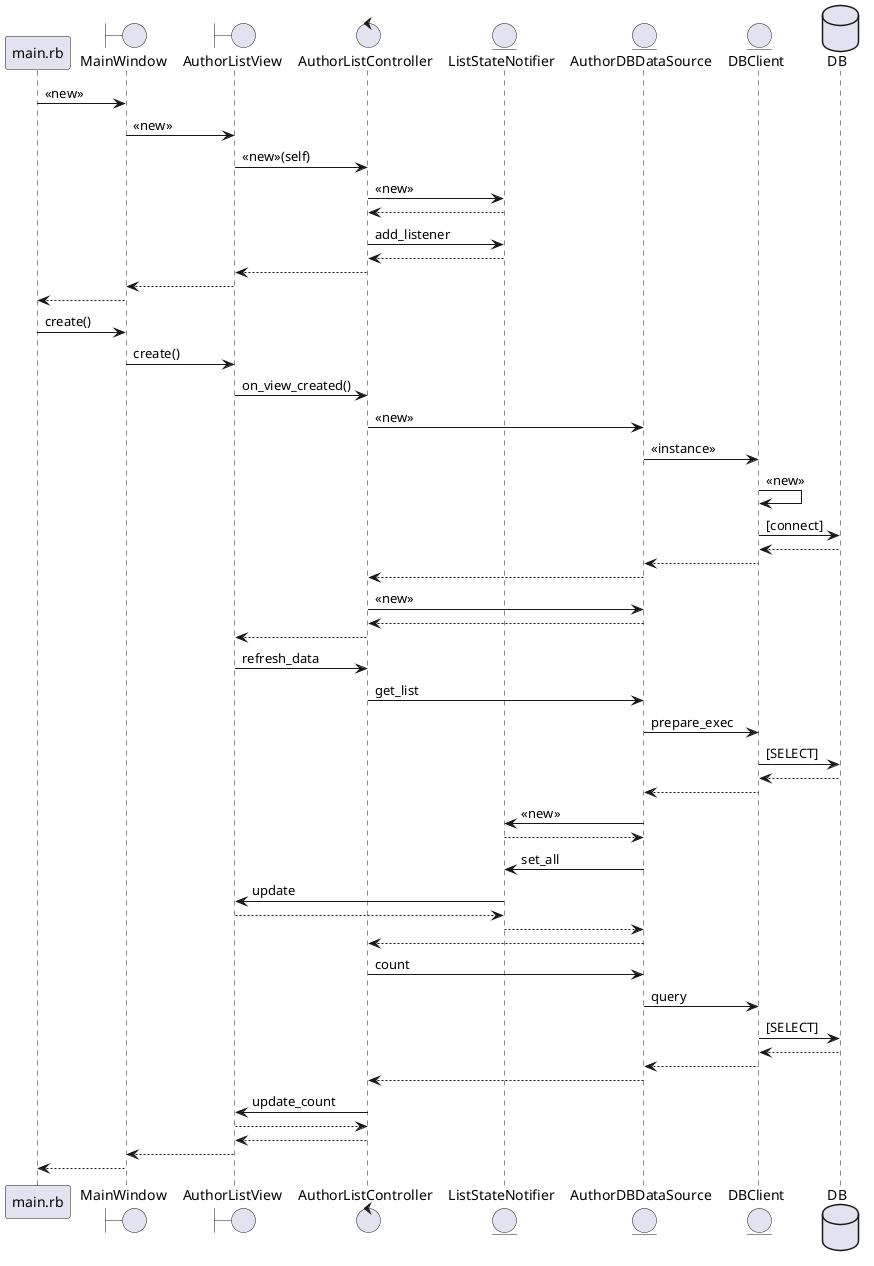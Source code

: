 @startuml
participant "main.rb"                       as main




boundary    "MainWindow"                as mw
boundary    "AuthorListView"               as ts
control     "AuthorListController"    as tsc
entity      "ListStateNotifier"    as dlss
entity      "AuthorDBDataSource"       as srep
entity      "DBClient"            as dbds

database    DB                              as db

main -> mw : <<new>>
mw -> ts : <<new>>
ts -> tsc : <<new>>(self)
tsc -> dlss : <<new>>
dlss --> tsc
tsc -> dlss : add_listener
dlss --> tsc
tsc --> ts
ts --> mw
mw --> main

main -> mw : create()
mw -> ts : create()
ts -> tsc : on_view_created()
tsc -> srep : <<new>>
srep -> dbds : <<instance>>
dbds -> dbds : <<new>>
dbds -> db : [connect]
db --> dbds
dbds --> srep
srep --> tsc
tsc -> srep : <<new>>
srep --> tsc
tsc --> ts

ts -> tsc : refresh_data
tsc -> srep : get_list
srep -> dbds : prepare_exec
dbds -> db : [SELECT]
db --> dbds
dbds --> srep
srep -> dlss : <<new>>
dlss --> srep
srep -> dlss : set_all
dlss -> ts : update
ts --> dlss
dlss --> srep
srep --> tsc

tsc -> srep : count
srep -> dbds: query
dbds -> db : [SELECT]
db --> dbds
dbds --> srep
srep --> tsc
tsc -> ts : update_count
ts --> tsc
tsc --> ts
ts --> mw
mw --> main

@enduml